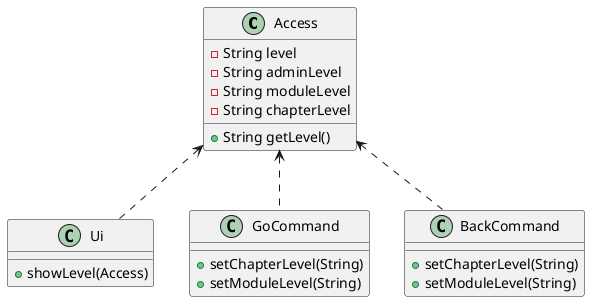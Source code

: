 @startuml

class Access
class Ui
class GoCommand
class BackCommand

Access <-[dashed]- Ui
Access <-[dashed]- GoCommand
Access <-[dashed]- BackCommand

class Access {
- String level
- String adminLevel
- String moduleLevel
- String chapterLevel
+ String getLevel()
}

class Ui {
+ showLevel(Access)
}

class GoCommand {
+ setChapterLevel(String)
+ setModuleLevel(String)
}

class BackCommand {
+ setChapterLevel(String)
+ setModuleLevel(String)
}

@enduml